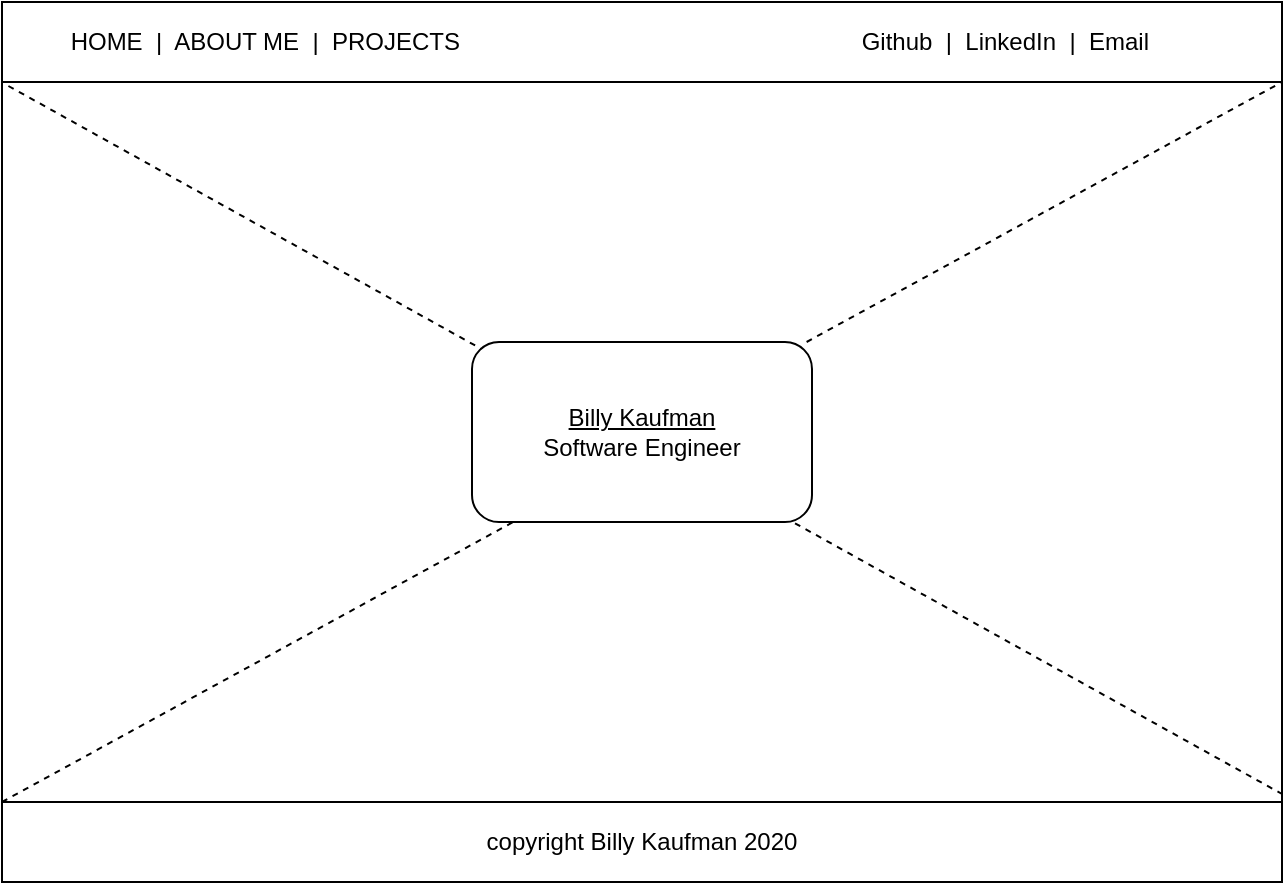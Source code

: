 <mxfile version="11.2.5" type="device" pages="1"><diagram id="fMFlzpzYTPBwwT_35qK2" name="Page-1"><mxGraphModel dx="843" dy="812" grid="1" gridSize="10" guides="1" tooltips="1" connect="1" arrows="1" fold="1" page="1" pageScale="1" pageWidth="1100" pageHeight="850" math="0" shadow="0"><root><mxCell id="0"/><mxCell id="1" parent="0"/><mxCell id="KxWbzF4aTSknM2y9K4Ub-1" value="" style="rounded=0;whiteSpace=wrap;html=1;" vertex="1" parent="1"><mxGeometry x="120" y="120" width="640" height="440" as="geometry"/></mxCell><mxCell id="KxWbzF4aTSknM2y9K4Ub-2" value="" style="rounded=0;whiteSpace=wrap;html=1;" vertex="1" parent="1"><mxGeometry x="120" y="120" width="640" height="40" as="geometry"/></mxCell><mxCell id="KxWbzF4aTSknM2y9K4Ub-3" value="HOME&amp;nbsp; |&amp;nbsp; ABOUT ME&amp;nbsp; |&amp;nbsp; PROJECTS&amp;nbsp;&amp;nbsp;" style="text;html=1;strokeColor=none;fillColor=none;align=center;verticalAlign=middle;whiteSpace=wrap;rounded=0;" vertex="1" parent="1"><mxGeometry x="120" y="130" width="270" height="20" as="geometry"/></mxCell><mxCell id="KxWbzF4aTSknM2y9K4Ub-4" value="Github&amp;nbsp; |&amp;nbsp; LinkedIn&amp;nbsp; |&amp;nbsp; Email&amp;nbsp;&amp;nbsp;" style="text;html=1;strokeColor=none;fillColor=none;align=center;verticalAlign=middle;whiteSpace=wrap;rounded=0;" vertex="1" parent="1"><mxGeometry x="490" y="130" width="270" height="20" as="geometry"/></mxCell><mxCell id="KxWbzF4aTSknM2y9K4Ub-5" value="copyright Billy Kaufman 2020" style="rounded=0;whiteSpace=wrap;html=1;" vertex="1" parent="1"><mxGeometry x="120" y="520" width="640" height="40" as="geometry"/></mxCell><mxCell id="KxWbzF4aTSknM2y9K4Ub-7" value="" style="endArrow=none;dashed=1;html=1;" edge="1" parent="1" target="KxWbzF4aTSknM2y9K4Ub-1"><mxGeometry width="50" height="50" relative="1" as="geometry"><mxPoint x="120" y="520" as="sourcePoint"/><mxPoint x="170" y="470" as="targetPoint"/></mxGeometry></mxCell><mxCell id="KxWbzF4aTSknM2y9K4Ub-8" value="" style="endArrow=none;dashed=1;html=1;entryX=1;entryY=0.091;entryDx=0;entryDy=0;entryPerimeter=0;" edge="1" parent="1" source="KxWbzF4aTSknM2y9K4Ub-6" target="KxWbzF4aTSknM2y9K4Ub-1"><mxGeometry width="50" height="50" relative="1" as="geometry"><mxPoint x="120" y="520" as="sourcePoint"/><mxPoint x="480" y="290" as="targetPoint"/></mxGeometry></mxCell><mxCell id="KxWbzF4aTSknM2y9K4Ub-9" value="" style="endArrow=none;dashed=1;html=1;entryX=1;entryY=-0.1;entryDx=0;entryDy=0;entryPerimeter=0;exitX=0.005;exitY=1.05;exitDx=0;exitDy=0;exitPerimeter=0;" edge="1" parent="1" source="KxWbzF4aTSknM2y9K4Ub-2" target="KxWbzF4aTSknM2y9K4Ub-5"><mxGeometry width="50" height="50" relative="1" as="geometry"><mxPoint x="430" y="370" as="sourcePoint"/><mxPoint x="480" y="320" as="targetPoint"/></mxGeometry></mxCell><mxCell id="KxWbzF4aTSknM2y9K4Ub-10" value="" style="endArrow=none;dashed=1;html=1;entryX=1;entryY=0.091;entryDx=0;entryDy=0;entryPerimeter=0;" edge="1" parent="1" target="KxWbzF4aTSknM2y9K4Ub-6"><mxGeometry width="50" height="50" relative="1" as="geometry"><mxPoint x="120" y="520" as="sourcePoint"/><mxPoint x="760" y="160.04" as="targetPoint"/></mxGeometry></mxCell><mxCell id="KxWbzF4aTSknM2y9K4Ub-6" value="&lt;u&gt;Billy Kaufman&lt;/u&gt;&lt;br&gt;Software Engineer" style="rounded=1;whiteSpace=wrap;html=1;" vertex="1" parent="1"><mxGeometry x="355" y="290" width="170" height="90" as="geometry"/></mxCell></root></mxGraphModel></diagram></mxfile>